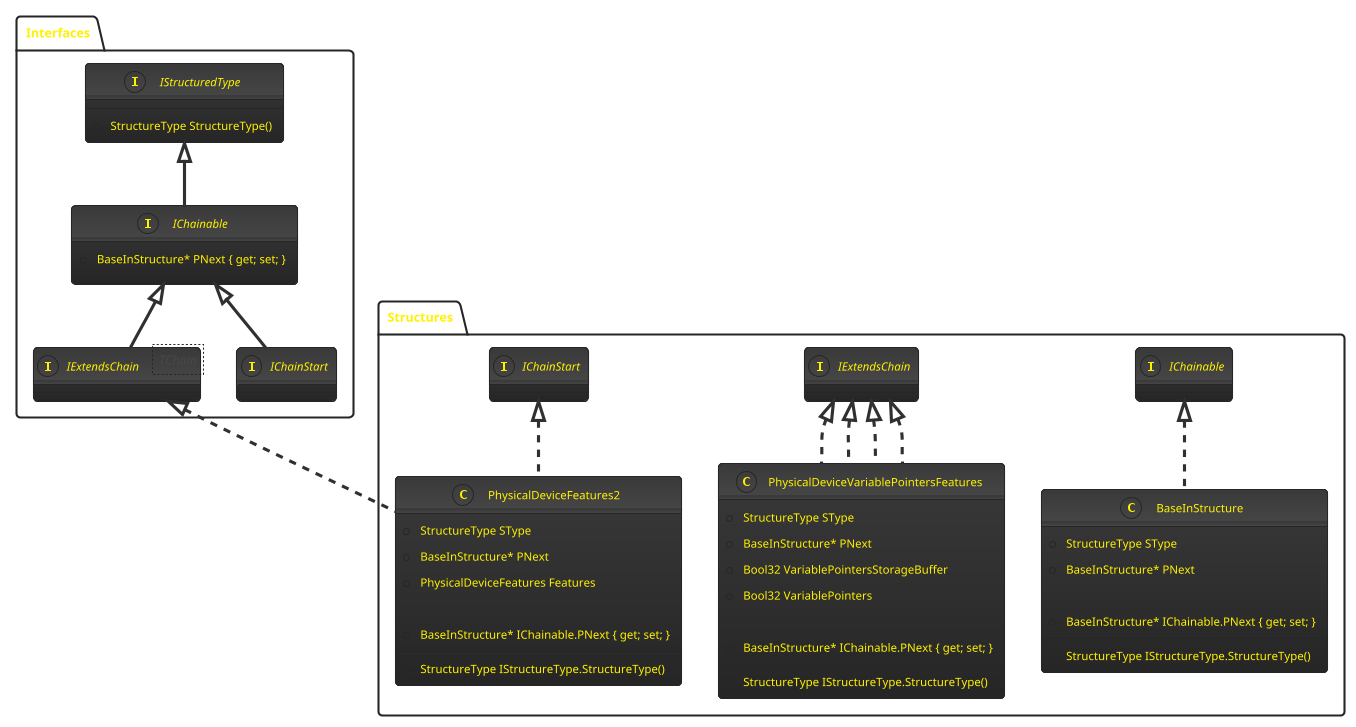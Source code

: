﻿@startuml
!theme black-knight
package "Interfaces" {
    interface IStructuredType {
        +StructureType StructureType()
    }
    
    interface IChainable {
        +BaseInStructure* PNext { get; set; }
    }
    
    interface IExtendsChain<TChain> {
    }
    
    interface IChainStart {
    }
    
    IStructuredType <|-- IChainable
    
    IChainable <|-- IExtendsChain
    IChainable <|-- IChainStart
}

package "Structures" {
    class BaseInStructure implements IChainable {
        +StructureType SType
        +BaseInStructure* PNext
        
        +BaseInStructure* IChainable.PNext { get; set; }
        
        +StructureType IStructureType.StructureType()
    }
    
    class PhysicalDeviceFeatures2 implements IChainStart {
        +StructureType SType
        +BaseInStructure* PNext
        +PhysicalDeviceFeatures Features
        
        +BaseInStructure* IChainable.PNext { get; set; }
        
        +StructureType IStructureType.StructureType()
    }
    
    IExtendsChain <|..  PhysicalDeviceFeatures2
    
    class PhysicalDeviceVariablePointersFeatures implements IExtendsChain {
        +StructureType SType
        +BaseInStructure* PNext
        +Bool32 VariablePointersStorageBuffer
        +Bool32 VariablePointers
        
        +BaseInStructure* IChainable.PNext { get; set; }
        
        +StructureType IStructureType.StructureType()
    }
    
    IExtendsChain <|.. PhysicalDeviceVariablePointersFeatures
    IExtendsChain <|.. PhysicalDeviceVariablePointersFeatures
    IExtendsChain <|.. PhysicalDeviceVariablePointersFeatures
}
@enduml